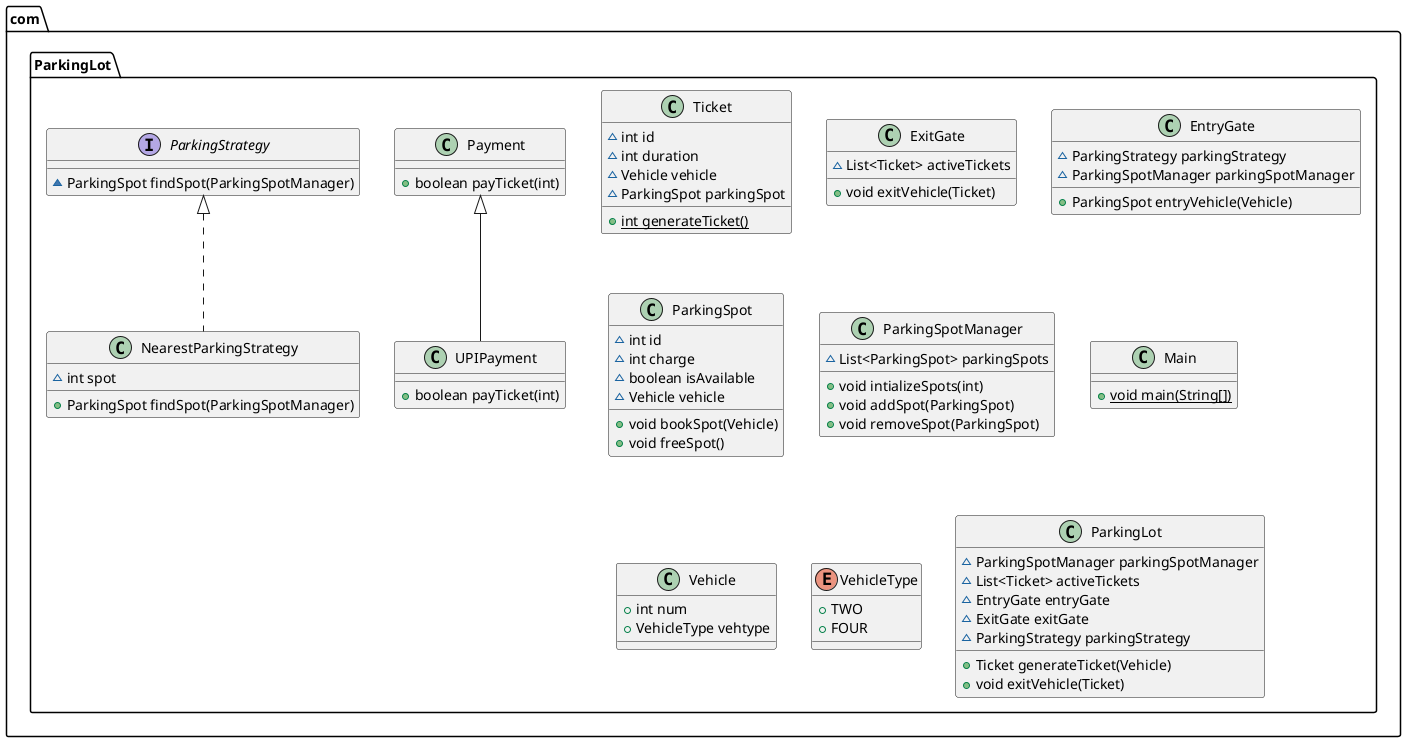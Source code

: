 @startuml
class com.ParkingLot.Ticket {
~ int id
~ int duration
~ Vehicle vehicle
~ ParkingSpot parkingSpot
+ {static} int generateTicket()
}


class com.ParkingLot.UPIPayment {
+ boolean payTicket(int)
}

class com.ParkingLot.NearestParkingStrategy {
~ int spot
+ ParkingSpot findSpot(ParkingSpotManager)
}


class com.ParkingLot.Payment {
+ boolean payTicket(int)
}

class com.ParkingLot.ExitGate {
~ List<Ticket> activeTickets
+ void exitVehicle(Ticket)
}


class com.ParkingLot.EntryGate {
~ ParkingStrategy parkingStrategy
~ ParkingSpotManager parkingSpotManager
+ ParkingSpot entryVehicle(Vehicle)
}


class com.ParkingLot.ParkingSpot {
~ int id
~ int charge
~ boolean isAvailable
~ Vehicle vehicle
+ void bookSpot(Vehicle)
+ void freeSpot()
}


class com.ParkingLot.ParkingSpotManager {
~ List<ParkingSpot> parkingSpots
+ void intializeSpots(int)
+ void addSpot(ParkingSpot)
+ void removeSpot(ParkingSpot)
}


interface com.ParkingLot.ParkingStrategy {
~ ParkingSpot findSpot(ParkingSpotManager)
}

class com.ParkingLot.Main {
+ {static} void main(String[])
}

class com.ParkingLot.Vehicle {
+ int num
+ VehicleType vehtype
}

enum com.ParkingLot.VehicleType {
+  TWO
+  FOUR
}

class com.ParkingLot.ParkingLot {
~ ParkingSpotManager parkingSpotManager
~ List<Ticket> activeTickets
~ EntryGate entryGate
~ ExitGate exitGate
~ ParkingStrategy parkingStrategy
+ Ticket generateTicket(Vehicle)
+ void exitVehicle(Ticket)
}




com.ParkingLot.Payment <|-- com.ParkingLot.UPIPayment
com.ParkingLot.ParkingStrategy <|.. com.ParkingLot.NearestParkingStrategy
@enduml